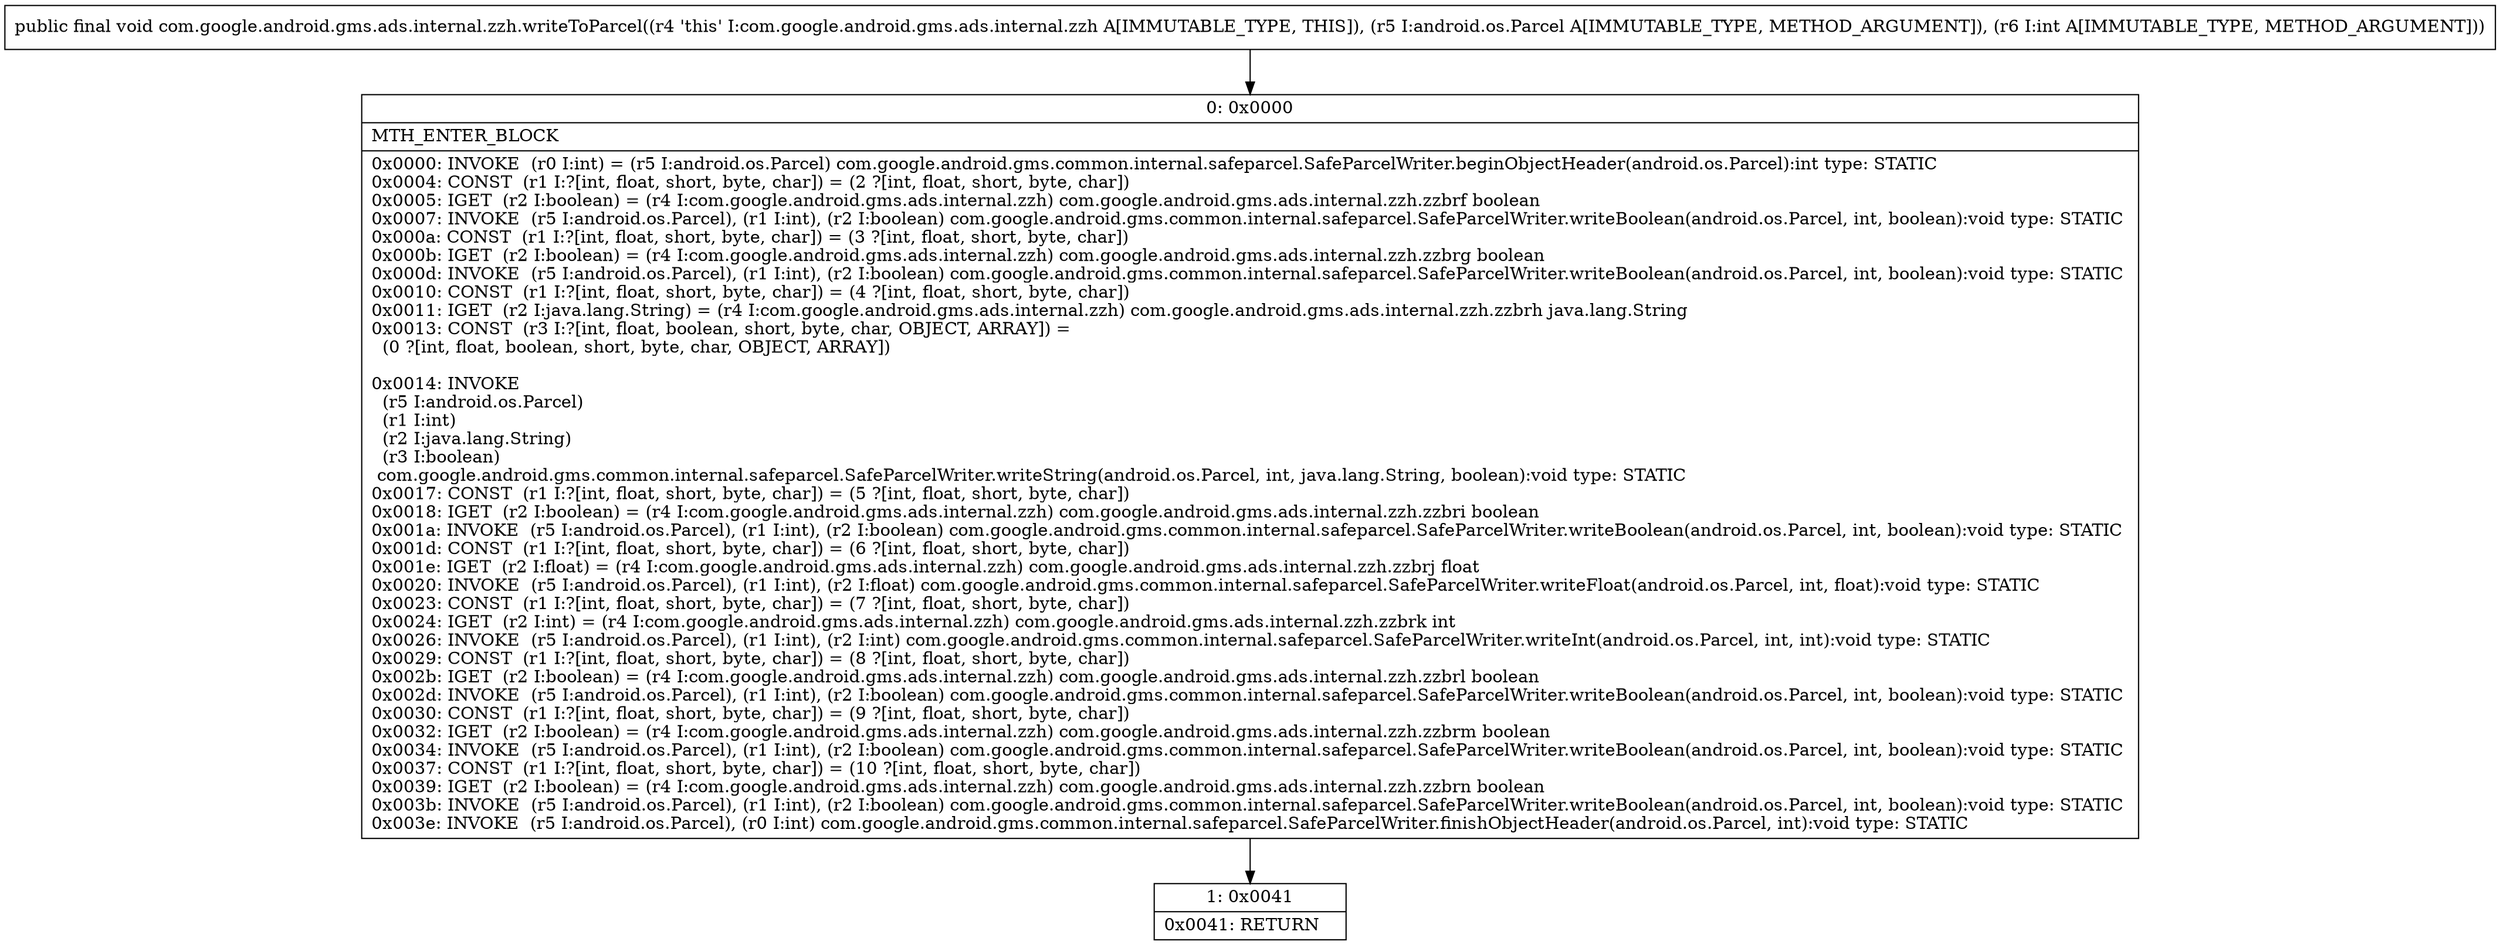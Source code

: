 digraph "CFG forcom.google.android.gms.ads.internal.zzh.writeToParcel(Landroid\/os\/Parcel;I)V" {
Node_0 [shape=record,label="{0\:\ 0x0000|MTH_ENTER_BLOCK\l|0x0000: INVOKE  (r0 I:int) = (r5 I:android.os.Parcel) com.google.android.gms.common.internal.safeparcel.SafeParcelWriter.beginObjectHeader(android.os.Parcel):int type: STATIC \l0x0004: CONST  (r1 I:?[int, float, short, byte, char]) = (2 ?[int, float, short, byte, char]) \l0x0005: IGET  (r2 I:boolean) = (r4 I:com.google.android.gms.ads.internal.zzh) com.google.android.gms.ads.internal.zzh.zzbrf boolean \l0x0007: INVOKE  (r5 I:android.os.Parcel), (r1 I:int), (r2 I:boolean) com.google.android.gms.common.internal.safeparcel.SafeParcelWriter.writeBoolean(android.os.Parcel, int, boolean):void type: STATIC \l0x000a: CONST  (r1 I:?[int, float, short, byte, char]) = (3 ?[int, float, short, byte, char]) \l0x000b: IGET  (r2 I:boolean) = (r4 I:com.google.android.gms.ads.internal.zzh) com.google.android.gms.ads.internal.zzh.zzbrg boolean \l0x000d: INVOKE  (r5 I:android.os.Parcel), (r1 I:int), (r2 I:boolean) com.google.android.gms.common.internal.safeparcel.SafeParcelWriter.writeBoolean(android.os.Parcel, int, boolean):void type: STATIC \l0x0010: CONST  (r1 I:?[int, float, short, byte, char]) = (4 ?[int, float, short, byte, char]) \l0x0011: IGET  (r2 I:java.lang.String) = (r4 I:com.google.android.gms.ads.internal.zzh) com.google.android.gms.ads.internal.zzh.zzbrh java.lang.String \l0x0013: CONST  (r3 I:?[int, float, boolean, short, byte, char, OBJECT, ARRAY]) = \l  (0 ?[int, float, boolean, short, byte, char, OBJECT, ARRAY])\l \l0x0014: INVOKE  \l  (r5 I:android.os.Parcel)\l  (r1 I:int)\l  (r2 I:java.lang.String)\l  (r3 I:boolean)\l com.google.android.gms.common.internal.safeparcel.SafeParcelWriter.writeString(android.os.Parcel, int, java.lang.String, boolean):void type: STATIC \l0x0017: CONST  (r1 I:?[int, float, short, byte, char]) = (5 ?[int, float, short, byte, char]) \l0x0018: IGET  (r2 I:boolean) = (r4 I:com.google.android.gms.ads.internal.zzh) com.google.android.gms.ads.internal.zzh.zzbri boolean \l0x001a: INVOKE  (r5 I:android.os.Parcel), (r1 I:int), (r2 I:boolean) com.google.android.gms.common.internal.safeparcel.SafeParcelWriter.writeBoolean(android.os.Parcel, int, boolean):void type: STATIC \l0x001d: CONST  (r1 I:?[int, float, short, byte, char]) = (6 ?[int, float, short, byte, char]) \l0x001e: IGET  (r2 I:float) = (r4 I:com.google.android.gms.ads.internal.zzh) com.google.android.gms.ads.internal.zzh.zzbrj float \l0x0020: INVOKE  (r5 I:android.os.Parcel), (r1 I:int), (r2 I:float) com.google.android.gms.common.internal.safeparcel.SafeParcelWriter.writeFloat(android.os.Parcel, int, float):void type: STATIC \l0x0023: CONST  (r1 I:?[int, float, short, byte, char]) = (7 ?[int, float, short, byte, char]) \l0x0024: IGET  (r2 I:int) = (r4 I:com.google.android.gms.ads.internal.zzh) com.google.android.gms.ads.internal.zzh.zzbrk int \l0x0026: INVOKE  (r5 I:android.os.Parcel), (r1 I:int), (r2 I:int) com.google.android.gms.common.internal.safeparcel.SafeParcelWriter.writeInt(android.os.Parcel, int, int):void type: STATIC \l0x0029: CONST  (r1 I:?[int, float, short, byte, char]) = (8 ?[int, float, short, byte, char]) \l0x002b: IGET  (r2 I:boolean) = (r4 I:com.google.android.gms.ads.internal.zzh) com.google.android.gms.ads.internal.zzh.zzbrl boolean \l0x002d: INVOKE  (r5 I:android.os.Parcel), (r1 I:int), (r2 I:boolean) com.google.android.gms.common.internal.safeparcel.SafeParcelWriter.writeBoolean(android.os.Parcel, int, boolean):void type: STATIC \l0x0030: CONST  (r1 I:?[int, float, short, byte, char]) = (9 ?[int, float, short, byte, char]) \l0x0032: IGET  (r2 I:boolean) = (r4 I:com.google.android.gms.ads.internal.zzh) com.google.android.gms.ads.internal.zzh.zzbrm boolean \l0x0034: INVOKE  (r5 I:android.os.Parcel), (r1 I:int), (r2 I:boolean) com.google.android.gms.common.internal.safeparcel.SafeParcelWriter.writeBoolean(android.os.Parcel, int, boolean):void type: STATIC \l0x0037: CONST  (r1 I:?[int, float, short, byte, char]) = (10 ?[int, float, short, byte, char]) \l0x0039: IGET  (r2 I:boolean) = (r4 I:com.google.android.gms.ads.internal.zzh) com.google.android.gms.ads.internal.zzh.zzbrn boolean \l0x003b: INVOKE  (r5 I:android.os.Parcel), (r1 I:int), (r2 I:boolean) com.google.android.gms.common.internal.safeparcel.SafeParcelWriter.writeBoolean(android.os.Parcel, int, boolean):void type: STATIC \l0x003e: INVOKE  (r5 I:android.os.Parcel), (r0 I:int) com.google.android.gms.common.internal.safeparcel.SafeParcelWriter.finishObjectHeader(android.os.Parcel, int):void type: STATIC \l}"];
Node_1 [shape=record,label="{1\:\ 0x0041|0x0041: RETURN   \l}"];
MethodNode[shape=record,label="{public final void com.google.android.gms.ads.internal.zzh.writeToParcel((r4 'this' I:com.google.android.gms.ads.internal.zzh A[IMMUTABLE_TYPE, THIS]), (r5 I:android.os.Parcel A[IMMUTABLE_TYPE, METHOD_ARGUMENT]), (r6 I:int A[IMMUTABLE_TYPE, METHOD_ARGUMENT])) }"];
MethodNode -> Node_0;
Node_0 -> Node_1;
}

